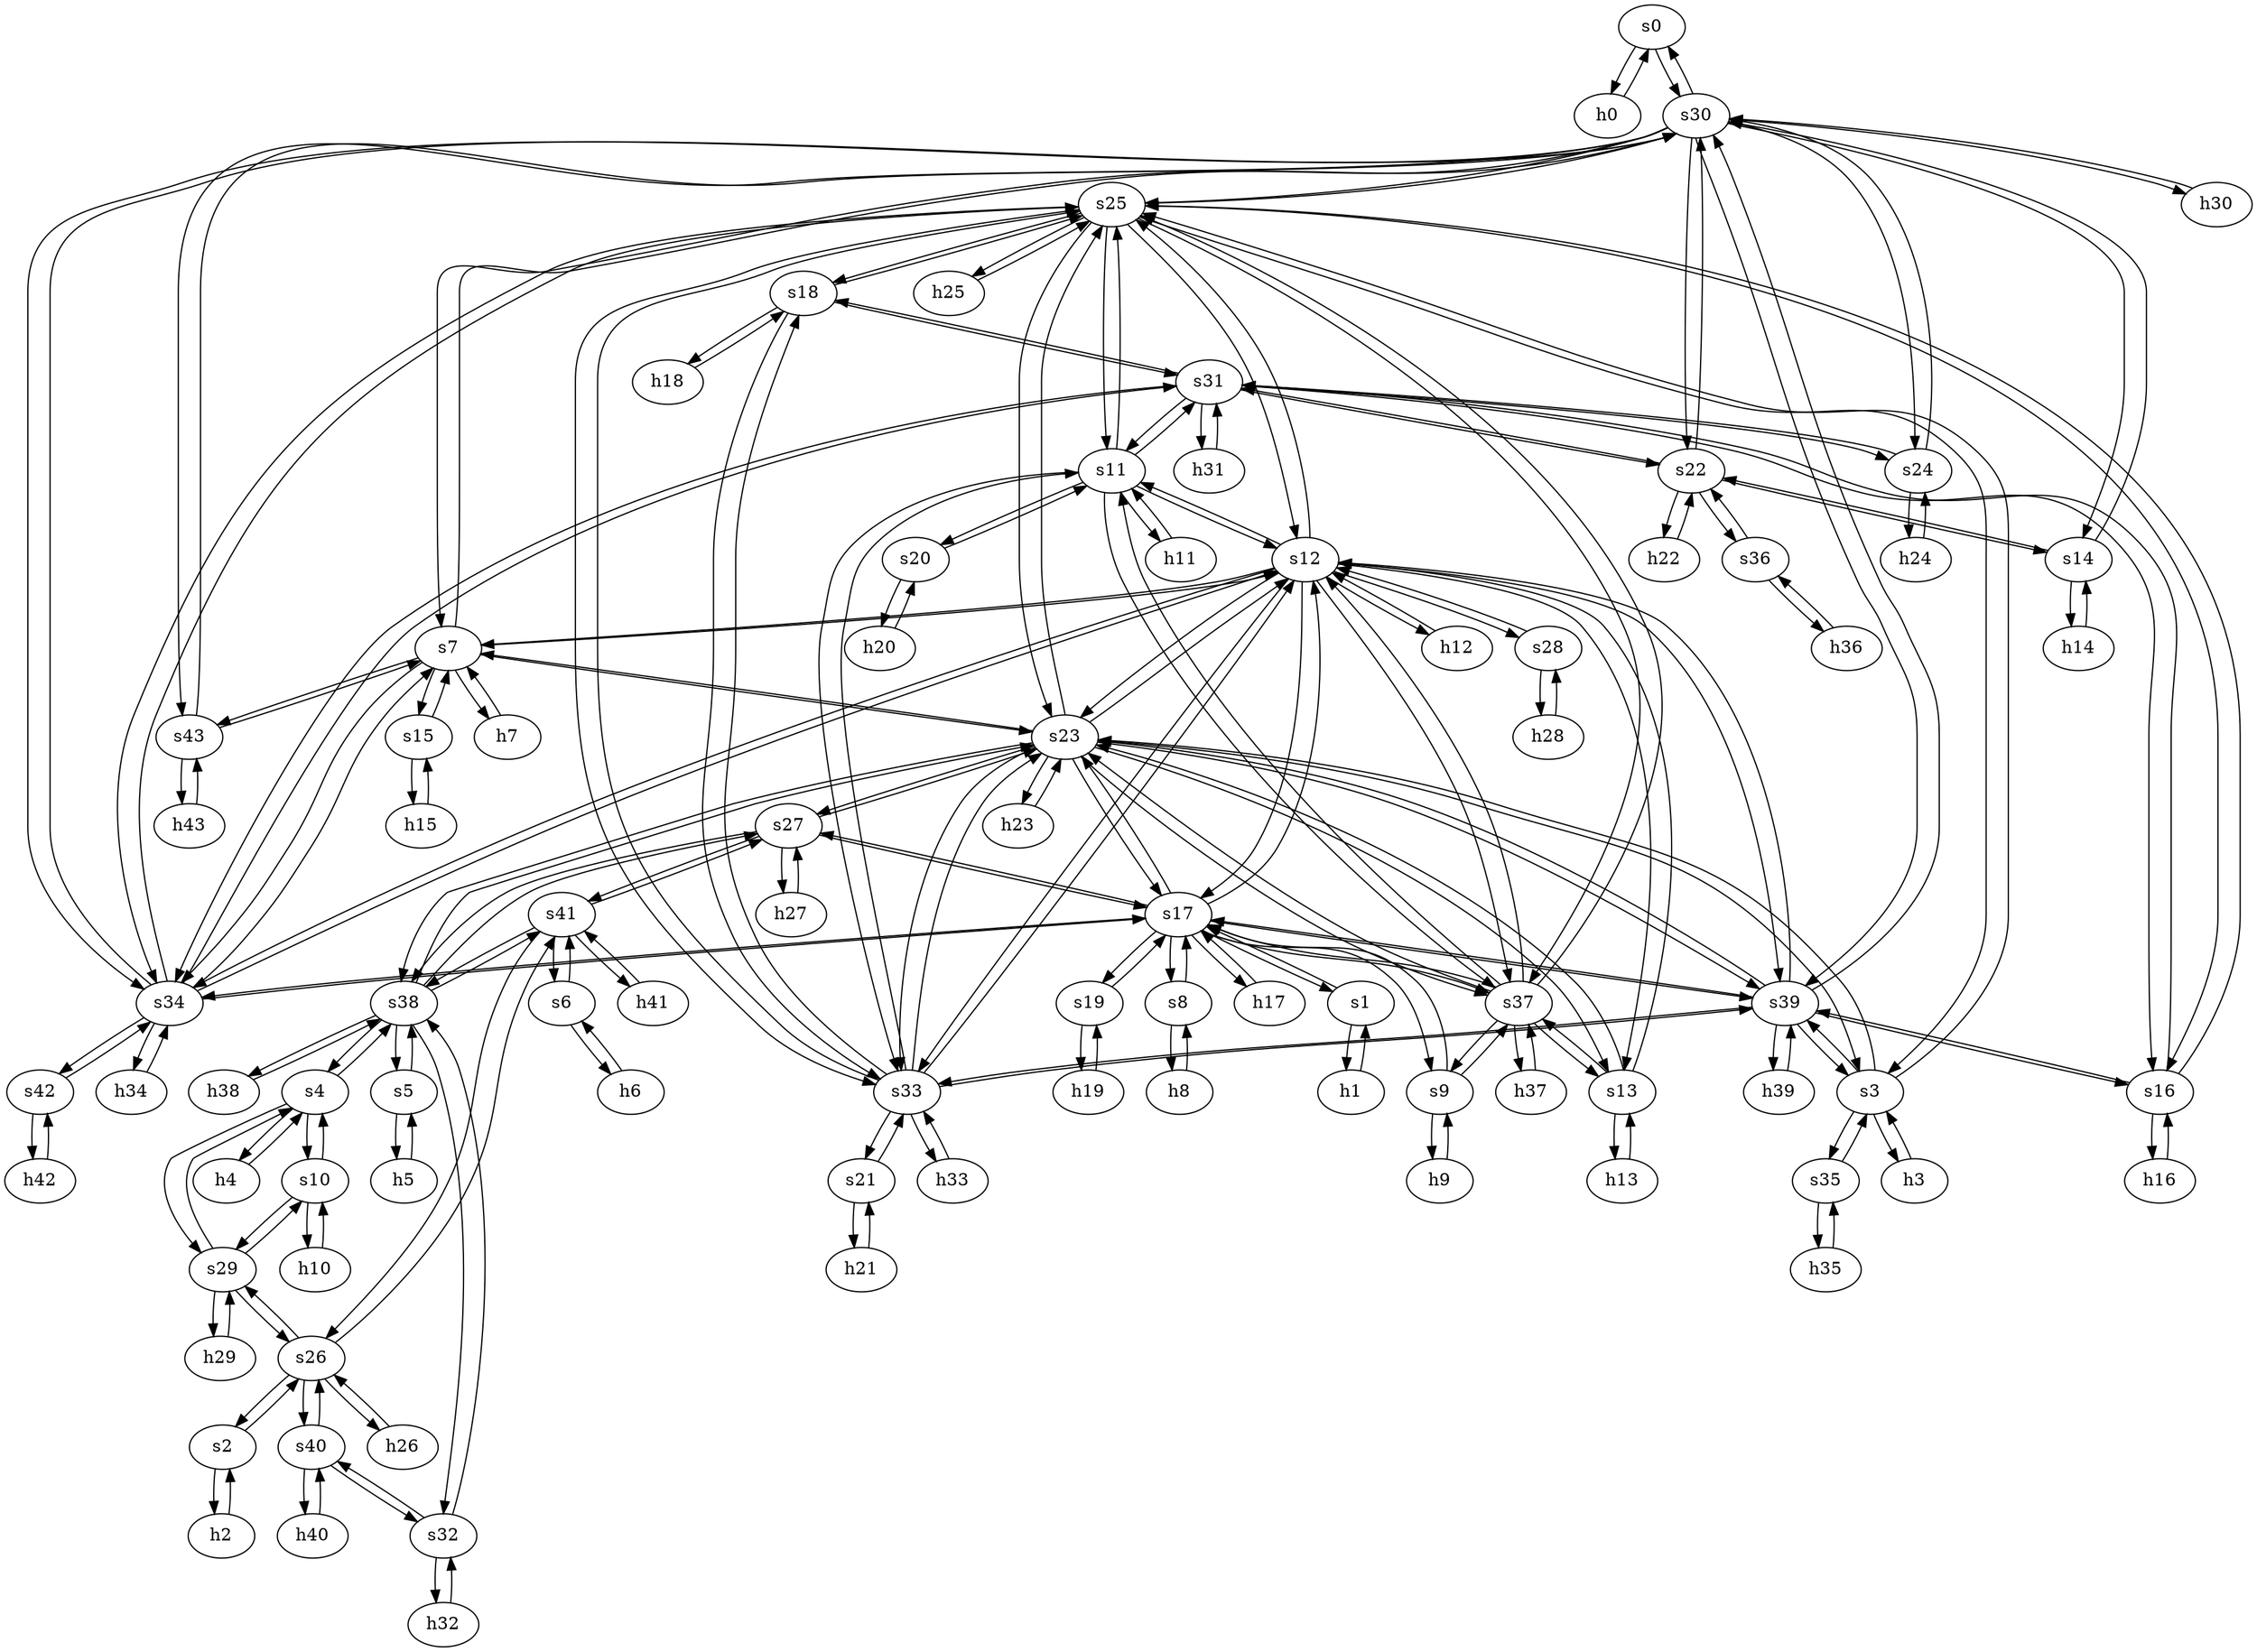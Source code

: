 strict digraph "SprintINET" {
s0 [id=0, type=switch];
s7 [id=7, type=switch];
h20 [ip="10.0.0.20", mac="10:00:00:00:00:20", type=host];
h43 [ip="10.0.0.43", mac="10:00:00:00:00:43", type=host];
s5 [id=5, type=switch];
h41 [ip="10.0.0.41", mac="10:00:00:00:00:41", type=host];
h40 [ip="10.0.0.40", mac="10:00:00:00:00:40", type=host];
s4 [id=4, type=switch];
h24 [ip="10.0.0.24", mac="10:00:00:00:00:24", type=host];
s40 [id=40, type=switch];
s41 [id=41, type=switch];
s42 [id=42, type=switch];
s43 [id=43, type=switch];
h42 [ip="10.0.0.42", mac="10:00:00:00:00:42", type=host];
s19 [id=19, type=switch];
s18 [id=18, type=switch];
s13 [id=13, type=switch];
s12 [id=12, type=switch];
s11 [id=11, type=switch];
s10 [id=10, type=switch];
s17 [id=17, type=switch];
s16 [id=16, type=switch];
s15 [id=15, type=switch];
s14 [id=14, type=switch];
h8 [ip="10.0.0.8", mac="10:00:00:00:00:8", type=host];
h9 [ip="10.0.0.9", mac="10:00:00:00:00:9", type=host];
h2 [ip="10.0.0.2", mac="10:00:00:00:00:2", type=host];
h3 [ip="10.0.0.3", mac="10:00:00:00:00:3", type=host];
h0 [ip="10.0.0.0", mac="10:00:00:00:00:0", type=host];
h1 [ip="10.0.0.1", mac="10:00:00:00:00:1", type=host];
h6 [ip="10.0.0.6", mac="10:00:00:00:00:6", type=host];
h7 [ip="10.0.0.7", mac="10:00:00:00:00:7", type=host];
h4 [ip="10.0.0.4", mac="10:00:00:00:00:4", type=host];
h5 [ip="10.0.0.5", mac="10:00:00:00:00:5", type=host];
s39 [id=39, type=switch];
s38 [id=38, type=switch];
s35 [id=35, type=switch];
s34 [id=34, type=switch];
s37 [id=37, type=switch];
s36 [id=36, type=switch];
s31 [id=31, type=switch];
s30 [id=30, type=switch];
s33 [id=33, type=switch];
s32 [id=32, type=switch];
h18 [ip="10.0.0.18", mac="10:00:00:00:00:18", type=host];
h19 [ip="10.0.0.19", mac="10:00:00:00:00:19", type=host];
h10 [ip="10.0.0.10", mac="10:00:00:00:00:10", type=host];
h11 [ip="10.0.0.11", mac="10:00:00:00:00:11", type=host];
h12 [ip="10.0.0.12", mac="10:00:00:00:00:12", type=host];
h13 [ip="10.0.0.13", mac="10:00:00:00:00:13", type=host];
h14 [ip="10.0.0.14", mac="10:00:00:00:00:14", type=host];
h15 [ip="10.0.0.15", mac="10:00:00:00:00:15", type=host];
h16 [ip="10.0.0.16", mac="10:00:00:00:00:16", type=host];
h17 [ip="10.0.0.17", mac="10:00:00:00:00:17", type=host];
s9 [id=9, type=switch];
s8 [id=8, type=switch];
h29 [ip="10.0.0.29", mac="10:00:00:00:00:29", type=host];
h28 [ip="10.0.0.28", mac="10:00:00:00:00:28", type=host];
s23 [id=23, type=switch];
s3 [id=3, type=switch];
s2 [id=2, type=switch];
s1 [id=1, type=switch];
h26 [ip="10.0.0.26", mac="10:00:00:00:00:26", type=host];
h21 [ip="10.0.0.21", mac="10:00:00:00:00:21", type=host];
s6 [id=6, type=switch];
h23 [ip="10.0.0.23", mac="10:00:00:00:00:23", type=host];
h22 [ip="10.0.0.22", mac="10:00:00:00:00:22", type=host];
h32 [ip="10.0.0.32", mac="10:00:00:00:00:32", type=host];
h33 [ip="10.0.0.33", mac="10:00:00:00:00:33", type=host];
h30 [ip="10.0.0.30", mac="10:00:00:00:00:30", type=host];
h31 [ip="10.0.0.31", mac="10:00:00:00:00:31", type=host];
h36 [ip="10.0.0.36", mac="10:00:00:00:00:36", type=host];
h37 [ip="10.0.0.37", mac="10:00:00:00:00:37", type=host];
h34 [ip="10.0.0.34", mac="10:00:00:00:00:34", type=host];
h35 [ip="10.0.0.35", mac="10:00:00:00:00:35", type=host];
h38 [ip="10.0.0.38", mac="10:00:00:00:00:38", type=host];
h39 [ip="10.0.0.39", mac="10:00:00:00:00:39", type=host];
s22 [id=22, type=switch];
h25 [ip="10.0.0.25", mac="10:00:00:00:00:25", type=host];
s20 [id=20, type=switch];
s21 [id=21, type=switch];
s26 [id=26, type=switch];
s27 [id=27, type=switch];
s24 [id=24, type=switch];
s25 [id=25, type=switch];
s28 [id=28, type=switch];
s29 [id=29, type=switch];
h27 [ip="10.0.0.27", mac="10:00:00:00:00:27", type=host];
s0 -> h0  [capacity="1Gbps", cost=1, dst_port=1, src_port=1];
s0 -> s30  [capacity="1Gbps", cost=1, dst_port=100, src_port=130];
s7 -> s12  [capacity="1Gbps", cost=1, dst_port=107, src_port=112];
s7 -> s43  [capacity="1Gbps", cost=1, dst_port=107, src_port=143];
s7 -> s30  [capacity="1Gbps", cost=1, dst_port=107, src_port=130];
s7 -> s15  [capacity="1Gbps", cost=1, dst_port=107, src_port=115];
s7 -> h7  [capacity="1Gbps", cost=1, dst_port=1, src_port=1];
s7 -> s23  [capacity="1Gbps", cost=1, dst_port=107, src_port=123];
s7 -> s34  [capacity="1Gbps", cost=1, dst_port=107, src_port=134];
h20 -> s20  [capacity="1Gbps", cost=1, dst_port=1, src_port=1];
h43 -> s43  [capacity="1Gbps", cost=1, dst_port=1, src_port=1];
s5 -> s38  [capacity="1Gbps", cost=1, dst_port=105, src_port=138];
s5 -> h5  [capacity="1Gbps", cost=1, dst_port=1, src_port=1];
h41 -> s41  [capacity="1Gbps", cost=1, dst_port=1, src_port=1];
h40 -> s40  [capacity="1Gbps", cost=1, dst_port=1, src_port=1];
s4 -> s29  [capacity="1Gbps", cost=1, dst_port=104, src_port=129];
s4 -> s10  [capacity="1Gbps", cost=1, dst_port=104, src_port=110];
s4 -> s38  [capacity="1Gbps", cost=1, dst_port=104, src_port=138];
s4 -> h4  [capacity="1Gbps", cost=1, dst_port=1, src_port=1];
h24 -> s24  [capacity="1Gbps", cost=1, dst_port=1, src_port=1];
s40 -> s32  [capacity="1Gbps", cost=1, dst_port=140, src_port=132];
s40 -> s26  [capacity="1Gbps", cost=1, dst_port=140, src_port=126];
s40 -> h40  [capacity="1Gbps", cost=1, dst_port=1, src_port=1];
s41 -> s26  [capacity="1Gbps", cost=1, dst_port=141, src_port=126];
s41 -> s38  [capacity="1Gbps", cost=1, dst_port=141, src_port=138];
s41 -> s27  [capacity="1Gbps", cost=1, dst_port=141, src_port=127];
s41 -> h41  [capacity="1Gbps", cost=1, dst_port=1, src_port=1];
s41 -> s6  [capacity="1Gbps", cost=1, dst_port=141, src_port=106];
s42 -> s34  [capacity="1Gbps", cost=1, dst_port=142, src_port=134];
s42 -> h42  [capacity="1Gbps", cost=1, dst_port=1, src_port=1];
s43 -> s7  [capacity="1Gbps", cost=1, dst_port=143, src_port=107];
s43 -> h43  [capacity="1Gbps", cost=1, dst_port=1, src_port=1];
s43 -> s30  [capacity="1Gbps", cost=1, dst_port=143, src_port=130];
h42 -> s42  [capacity="1Gbps", cost=1, dst_port=1, src_port=1];
s19 -> h19  [capacity="1Gbps", cost=1, dst_port=1, src_port=1];
s19 -> s17  [capacity="1Gbps", cost=1, dst_port=119, src_port=117];
s18 -> h18  [capacity="1Gbps", cost=1, dst_port=1, src_port=1];
s18 -> s31  [capacity="1Gbps", cost=1, dst_port=118, src_port=131];
s18 -> s33  [capacity="1Gbps", cost=1, dst_port=118, src_port=133];
s18 -> s25  [capacity="1Gbps", cost=1, dst_port=118, src_port=125];
s13 -> s12  [capacity="1Gbps", cost=1, dst_port=113, src_port=112];
s13 -> s37  [capacity="1Gbps", cost=1, dst_port=113, src_port=137];
s13 -> h13  [capacity="1Gbps", cost=1, dst_port=1, src_port=1];
s13 -> s23  [capacity="1Gbps", cost=1, dst_port=113, src_port=123];
s12 -> s39  [capacity="1Gbps", cost=1, dst_port=112, src_port=139];
s12 -> s13  [capacity="1Gbps", cost=1, dst_port=112, src_port=113];
s12 -> s34  [capacity="1Gbps", cost=1, dst_port=112, src_port=134];
s12 -> h12  [capacity="1Gbps", cost=1, dst_port=1, src_port=1];
s12 -> s17  [capacity="1Gbps", cost=1, dst_port=112, src_port=117];
s12 -> s33  [capacity="1Gbps", cost=1, dst_port=112, src_port=133];
s12 -> s23  [capacity="1Gbps", cost=1, dst_port=112, src_port=123];
s12 -> s25  [capacity="1Gbps", cost=1, dst_port=112, src_port=125];
s12 -> s28  [capacity="1Gbps", cost=1, dst_port=112, src_port=128];
s12 -> s7  [capacity="1Gbps", cost=1, dst_port=112, src_port=107];
s12 -> s37  [capacity="1Gbps", cost=1, dst_port=112, src_port=137];
s12 -> s11  [capacity="1Gbps", cost=1, dst_port=112, src_port=111];
s11 -> s12  [capacity="1Gbps", cost=1, dst_port=111, src_port=112];
s11 -> h11  [capacity="1Gbps", cost=1, dst_port=1, src_port=1];
s11 -> s37  [capacity="1Gbps", cost=1, dst_port=111, src_port=137];
s11 -> s31  [capacity="1Gbps", cost=1, dst_port=111, src_port=131];
s11 -> s33  [capacity="1Gbps", cost=1, dst_port=111, src_port=133];
s11 -> s20  [capacity="1Gbps", cost=1, dst_port=111, src_port=120];
s11 -> s25  [capacity="1Gbps", cost=1, dst_port=111, src_port=125];
s10 -> h10  [capacity="1Gbps", cost=1, dst_port=1, src_port=1];
s10 -> s29  [capacity="1Gbps", cost=1, dst_port=110, src_port=129];
s10 -> s4  [capacity="1Gbps", cost=1, dst_port=110, src_port=104];
s17 -> s19  [capacity="1Gbps", cost=1, dst_port=117, src_port=119];
s17 -> s8  [capacity="1Gbps", cost=1, dst_port=117, src_port=108];
s17 -> s39  [capacity="1Gbps", cost=1, dst_port=117, src_port=139];
s17 -> s12  [capacity="1Gbps", cost=1, dst_port=117, src_port=112];
s17 -> s1  [capacity="1Gbps", cost=1, dst_port=117, src_port=101];
s17 -> s9  [capacity="1Gbps", cost=1, dst_port=117, src_port=109];
s17 -> h17  [capacity="1Gbps", cost=1, dst_port=1, src_port=1];
s17 -> s23  [capacity="1Gbps", cost=1, dst_port=117, src_port=123];
s17 -> s27  [capacity="1Gbps", cost=1, dst_port=117, src_port=127];
s17 -> s34  [capacity="1Gbps", cost=1, dst_port=117, src_port=134];
s17 -> s37  [capacity="1Gbps", cost=1, dst_port=117, src_port=137];
s16 -> s39  [capacity="1Gbps", cost=1, dst_port=116, src_port=139];
s16 -> s31  [capacity="1Gbps", cost=1, dst_port=116, src_port=131];
s16 -> h16  [capacity="1Gbps", cost=1, dst_port=1, src_port=1];
s16 -> s25  [capacity="1Gbps", cost=1, dst_port=116, src_port=125];
s15 -> s7  [capacity="1Gbps", cost=1, dst_port=115, src_port=107];
s15 -> h15  [capacity="1Gbps", cost=1, dst_port=1, src_port=1];
s14 -> s22  [capacity="1Gbps", cost=1, dst_port=114, src_port=122];
s14 -> h14  [capacity="1Gbps", cost=1, dst_port=1, src_port=1];
s14 -> s30  [capacity="1Gbps", cost=1, dst_port=114, src_port=130];
h8 -> s8  [capacity="1Gbps", cost=1, dst_port=1, src_port=1];
h9 -> s9  [capacity="1Gbps", cost=1, dst_port=1, src_port=1];
h2 -> s2  [capacity="1Gbps", cost=1, dst_port=1, src_port=1];
h3 -> s3  [capacity="1Gbps", cost=1, dst_port=1, src_port=1];
h0 -> s0  [capacity="1Gbps", cost=1, dst_port=1, src_port=1];
h1 -> s1  [capacity="1Gbps", cost=1, dst_port=1, src_port=1];
h6 -> s6  [capacity="1Gbps", cost=1, dst_port=1, src_port=1];
h7 -> s7  [capacity="1Gbps", cost=1, dst_port=1, src_port=1];
h4 -> s4  [capacity="1Gbps", cost=1, dst_port=1, src_port=1];
h5 -> s5  [capacity="1Gbps", cost=1, dst_port=1, src_port=1];
s39 -> s3  [capacity="1Gbps", cost=1, dst_port=139, src_port=103];
s39 -> s12  [capacity="1Gbps", cost=1, dst_port=139, src_port=112];
s39 -> s17  [capacity="1Gbps", cost=1, dst_port=139, src_port=117];
s39 -> s30  [capacity="1Gbps", cost=1, dst_port=139, src_port=130];
s39 -> s33  [capacity="1Gbps", cost=1, dst_port=139, src_port=133];
s39 -> s16  [capacity="1Gbps", cost=1, dst_port=139, src_port=116];
s39 -> s23  [capacity="1Gbps", cost=1, dst_port=139, src_port=123];
s39 -> h39  [capacity="1Gbps", cost=1, dst_port=1, src_port=1];
s38 -> s5  [capacity="1Gbps", cost=1, dst_port=138, src_port=105];
s38 -> s4  [capacity="1Gbps", cost=1, dst_port=138, src_port=104];
s38 -> s23  [capacity="1Gbps", cost=1, dst_port=138, src_port=123];
s38 -> s27  [capacity="1Gbps", cost=1, dst_port=138, src_port=127];
s38 -> h38  [capacity="1Gbps", cost=1, dst_port=1, src_port=1];
s38 -> s32  [capacity="1Gbps", cost=1, dst_port=138, src_port=132];
s38 -> s41  [capacity="1Gbps", cost=1, dst_port=138, src_port=141];
s35 -> s3  [capacity="1Gbps", cost=1, dst_port=135, src_port=103];
s35 -> h35  [capacity="1Gbps", cost=1, dst_port=1, src_port=1];
s34 -> s42  [capacity="1Gbps", cost=1, dst_port=134, src_port=142];
s34 -> s31  [capacity="1Gbps", cost=1, dst_port=134, src_port=131];
s34 -> s12  [capacity="1Gbps", cost=1, dst_port=134, src_port=112];
s34 -> s17  [capacity="1Gbps", cost=1, dst_port=134, src_port=117];
s34 -> s30  [capacity="1Gbps", cost=1, dst_port=134, src_port=130];
s34 -> h34  [capacity="1Gbps", cost=1, dst_port=1, src_port=1];
s34 -> s25  [capacity="1Gbps", cost=1, dst_port=134, src_port=125];
s34 -> s7  [capacity="1Gbps", cost=1, dst_port=134, src_port=107];
s37 -> s9  [capacity="1Gbps", cost=1, dst_port=137, src_port=109];
s37 -> s13  [capacity="1Gbps", cost=1, dst_port=137, src_port=113];
s37 -> s12  [capacity="1Gbps", cost=1, dst_port=137, src_port=112];
s37 -> s11  [capacity="1Gbps", cost=1, dst_port=137, src_port=111];
s37 -> s17  [capacity="1Gbps", cost=1, dst_port=137, src_port=117];
s37 -> s23  [capacity="1Gbps", cost=1, dst_port=137, src_port=123];
s37 -> h37  [capacity="1Gbps", cost=1, dst_port=1, src_port=1];
s37 -> s25  [capacity="1Gbps", cost=1, dst_port=137, src_port=125];
s36 -> s22  [capacity="1Gbps", cost=1, dst_port=136, src_port=122];
s36 -> h36  [capacity="1Gbps", cost=1, dst_port=1, src_port=1];
s31 -> s18  [capacity="1Gbps", cost=1, dst_port=131, src_port=118];
s31 -> s34  [capacity="1Gbps", cost=1, dst_port=131, src_port=134];
s31 -> s11  [capacity="1Gbps", cost=1, dst_port=131, src_port=111];
s31 -> s16  [capacity="1Gbps", cost=1, dst_port=131, src_port=116];
s31 -> s22  [capacity="1Gbps", cost=1, dst_port=131, src_port=122];
s31 -> h31  [capacity="1Gbps", cost=1, dst_port=1, src_port=1];
s31 -> s24  [capacity="1Gbps", cost=1, dst_port=131, src_port=124];
s30 -> s43  [capacity="1Gbps", cost=1, dst_port=130, src_port=143];
s30 -> s39  [capacity="1Gbps", cost=1, dst_port=130, src_port=139];
s30 -> s34  [capacity="1Gbps", cost=1, dst_port=130, src_port=134];
s30 -> s0  [capacity="1Gbps", cost=1, dst_port=130, src_port=100];
s30 -> s7  [capacity="1Gbps", cost=1, dst_port=130, src_port=107];
s30 -> s14  [capacity="1Gbps", cost=1, dst_port=130, src_port=114];
s30 -> s22  [capacity="1Gbps", cost=1, dst_port=130, src_port=122];
s30 -> h30  [capacity="1Gbps", cost=1, dst_port=1, src_port=1];
s30 -> s24  [capacity="1Gbps", cost=1, dst_port=130, src_port=124];
s30 -> s25  [capacity="1Gbps", cost=1, dst_port=130, src_port=125];
s33 -> s18  [capacity="1Gbps", cost=1, dst_port=133, src_port=118];
s33 -> s39  [capacity="1Gbps", cost=1, dst_port=133, src_port=139];
s33 -> s23  [capacity="1Gbps", cost=1, dst_port=133, src_port=123];
s33 -> s12  [capacity="1Gbps", cost=1, dst_port=133, src_port=112];
s33 -> s11  [capacity="1Gbps", cost=1, dst_port=133, src_port=111];
s33 -> h33  [capacity="1Gbps", cost=1, dst_port=1, src_port=1];
s33 -> s21  [capacity="1Gbps", cost=1, dst_port=133, src_port=121];
s33 -> s25  [capacity="1Gbps", cost=1, dst_port=133, src_port=125];
s32 -> h32  [capacity="1Gbps", cost=1, dst_port=1, src_port=1];
s32 -> s40  [capacity="1Gbps", cost=1, dst_port=132, src_port=140];
s32 -> s38  [capacity="1Gbps", cost=1, dst_port=132, src_port=138];
h18 -> s18  [capacity="1Gbps", cost=1, dst_port=1, src_port=1];
h19 -> s19  [capacity="1Gbps", cost=1, dst_port=1, src_port=1];
h10 -> s10  [capacity="1Gbps", cost=1, dst_port=1, src_port=1];
h11 -> s11  [capacity="1Gbps", cost=1, dst_port=1, src_port=1];
h12 -> s12  [capacity="1Gbps", cost=1, dst_port=1, src_port=1];
h13 -> s13  [capacity="1Gbps", cost=1, dst_port=1, src_port=1];
h14 -> s14  [capacity="1Gbps", cost=1, dst_port=1, src_port=1];
h15 -> s15  [capacity="1Gbps", cost=1, dst_port=1, src_port=1];
h16 -> s16  [capacity="1Gbps", cost=1, dst_port=1, src_port=1];
h17 -> s17  [capacity="1Gbps", cost=1, dst_port=1, src_port=1];
s9 -> s37  [capacity="1Gbps", cost=1, dst_port=109, src_port=137];
s9 -> h9  [capacity="1Gbps", cost=1, dst_port=1, src_port=1];
s9 -> s17  [capacity="1Gbps", cost=1, dst_port=109, src_port=117];
s8 -> h8  [capacity="1Gbps", cost=1, dst_port=1, src_port=1];
s8 -> s17  [capacity="1Gbps", cost=1, dst_port=108, src_port=117];
h29 -> s29  [capacity="1Gbps", cost=1, dst_port=1, src_port=1];
h28 -> s28  [capacity="1Gbps", cost=1, dst_port=1, src_port=1];
s23 -> s39  [capacity="1Gbps", cost=1, dst_port=123, src_port=139];
s23 -> s38  [capacity="1Gbps", cost=1, dst_port=123, src_port=138];
s23 -> s13  [capacity="1Gbps", cost=1, dst_port=123, src_port=113];
s23 -> s12  [capacity="1Gbps", cost=1, dst_port=123, src_port=112];
s23 -> s37  [capacity="1Gbps", cost=1, dst_port=123, src_port=137];
s23 -> s17  [capacity="1Gbps", cost=1, dst_port=123, src_port=117];
s23 -> s33  [capacity="1Gbps", cost=1, dst_port=123, src_port=133];
s23 -> s3  [capacity="1Gbps", cost=1, dst_port=123, src_port=103];
s23 -> h23  [capacity="1Gbps", cost=1, dst_port=1, src_port=1];
s23 -> s25  [capacity="1Gbps", cost=1, dst_port=123, src_port=125];
s23 -> s7  [capacity="1Gbps", cost=1, dst_port=123, src_port=107];
s23 -> s27  [capacity="1Gbps", cost=1, dst_port=123, src_port=127];
s3 -> s35  [capacity="1Gbps", cost=1, dst_port=103, src_port=135];
s3 -> h3  [capacity="1Gbps", cost=1, dst_port=1, src_port=1];
s3 -> s25  [capacity="1Gbps", cost=1, dst_port=103, src_port=125];
s3 -> s39  [capacity="1Gbps", cost=1, dst_port=103, src_port=139];
s3 -> s23  [capacity="1Gbps", cost=1, dst_port=103, src_port=123];
s2 -> h2  [capacity="1Gbps", cost=1, dst_port=1, src_port=1];
s2 -> s26  [capacity="1Gbps", cost=1, dst_port=102, src_port=126];
s1 -> h1  [capacity="1Gbps", cost=1, dst_port=1, src_port=1];
s1 -> s17  [capacity="1Gbps", cost=1, dst_port=101, src_port=117];
h26 -> s26  [capacity="1Gbps", cost=1, dst_port=1, src_port=1];
h21 -> s21  [capacity="1Gbps", cost=1, dst_port=1, src_port=1];
s6 -> h6  [capacity="1Gbps", cost=1, dst_port=1, src_port=1];
s6 -> s41  [capacity="1Gbps", cost=1, dst_port=106, src_port=141];
h23 -> s23  [capacity="1Gbps", cost=1, dst_port=1, src_port=1];
h22 -> s22  [capacity="1Gbps", cost=1, dst_port=1, src_port=1];
h32 -> s32  [capacity="1Gbps", cost=1, dst_port=1, src_port=1];
h33 -> s33  [capacity="1Gbps", cost=1, dst_port=1, src_port=1];
h30 -> s30  [capacity="1Gbps", cost=1, dst_port=1, src_port=1];
h31 -> s31  [capacity="1Gbps", cost=1, dst_port=1, src_port=1];
h36 -> s36  [capacity="1Gbps", cost=1, dst_port=1, src_port=1];
h37 -> s37  [capacity="1Gbps", cost=1, dst_port=1, src_port=1];
h34 -> s34  [capacity="1Gbps", cost=1, dst_port=1, src_port=1];
h35 -> s35  [capacity="1Gbps", cost=1, dst_port=1, src_port=1];
h38 -> s38  [capacity="1Gbps", cost=1, dst_port=1, src_port=1];
h39 -> s39  [capacity="1Gbps", cost=1, dst_port=1, src_port=1];
s22 -> s36  [capacity="1Gbps", cost=1, dst_port=122, src_port=136];
s22 -> s31  [capacity="1Gbps", cost=1, dst_port=122, src_port=131];
s22 -> s30  [capacity="1Gbps", cost=1, dst_port=122, src_port=130];
s22 -> s14  [capacity="1Gbps", cost=1, dst_port=122, src_port=114];
s22 -> h22  [capacity="1Gbps", cost=1, dst_port=1, src_port=1];
h25 -> s25  [capacity="1Gbps", cost=1, dst_port=1, src_port=1];
s20 -> s11  [capacity="1Gbps", cost=1, dst_port=120, src_port=111];
s20 -> h20  [capacity="1Gbps", cost=1, dst_port=1, src_port=1];
s21 -> h21  [capacity="1Gbps", cost=1, dst_port=1, src_port=1];
s21 -> s33  [capacity="1Gbps", cost=1, dst_port=121, src_port=133];
s26 -> s2  [capacity="1Gbps", cost=1, dst_port=126, src_port=102];
s26 -> h26  [capacity="1Gbps", cost=1, dst_port=1, src_port=1];
s26 -> s40  [capacity="1Gbps", cost=1, dst_port=126, src_port=140];
s26 -> s41  [capacity="1Gbps", cost=1, dst_port=126, src_port=141];
s26 -> s29  [capacity="1Gbps", cost=1, dst_port=126, src_port=129];
s27 -> s23  [capacity="1Gbps", cost=1, dst_port=127, src_port=123];
s27 -> h27  [capacity="1Gbps", cost=1, dst_port=1, src_port=1];
s27 -> s17  [capacity="1Gbps", cost=1, dst_port=127, src_port=117];
s27 -> s41  [capacity="1Gbps", cost=1, dst_port=127, src_port=141];
s27 -> s38  [capacity="1Gbps", cost=1, dst_port=127, src_port=138];
s24 -> h24  [capacity="1Gbps", cost=1, dst_port=1, src_port=1];
s24 -> s31  [capacity="1Gbps", cost=1, dst_port=124, src_port=131];
s24 -> s30  [capacity="1Gbps", cost=1, dst_port=124, src_port=130];
s25 -> s18  [capacity="1Gbps", cost=1, dst_port=125, src_port=118];
s25 -> h25  [capacity="1Gbps", cost=1, dst_port=1, src_port=1];
s25 -> s12  [capacity="1Gbps", cost=1, dst_port=125, src_port=112];
s25 -> s37  [capacity="1Gbps", cost=1, dst_port=125, src_port=137];
s25 -> s30  [capacity="1Gbps", cost=1, dst_port=125, src_port=130];
s25 -> s33  [capacity="1Gbps", cost=1, dst_port=125, src_port=133];
s25 -> s16  [capacity="1Gbps", cost=1, dst_port=125, src_port=116];
s25 -> s23  [capacity="1Gbps", cost=1, dst_port=125, src_port=123];
s25 -> s3  [capacity="1Gbps", cost=1, dst_port=125, src_port=103];
s25 -> s34  [capacity="1Gbps", cost=1, dst_port=125, src_port=134];
s25 -> s11  [capacity="1Gbps", cost=1, dst_port=125, src_port=111];
s28 -> s12  [capacity="1Gbps", cost=1, dst_port=128, src_port=112];
s28 -> h28  [capacity="1Gbps", cost=1, dst_port=1, src_port=1];
s29 -> s26  [capacity="1Gbps", cost=1, dst_port=129, src_port=126];
s29 -> s10  [capacity="1Gbps", cost=1, dst_port=129, src_port=110];
s29 -> h29  [capacity="1Gbps", cost=1, dst_port=1, src_port=1];
s29 -> s4  [capacity="1Gbps", cost=1, dst_port=129, src_port=104];
h27 -> s27  [capacity="1Gbps", cost=1, dst_port=1, src_port=1];
}

